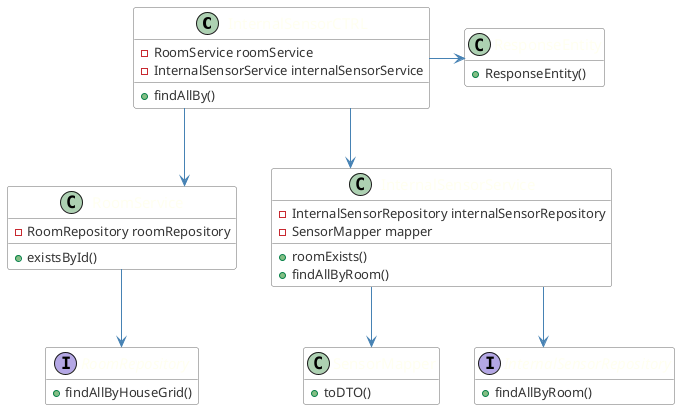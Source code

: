 @startuml


skinparam linetype ortho
hide empty members

skinparam class {
	ArrowColor SteelBlue
	BorderColor Dimgray
	HeaderBackgroundColor SteelBlue
	BackgroundColor White
	FontName Calibri bold
	AttributeFontColor #333
	AttributeFontName Calibri
	AttributeFontSize 13
	FontColor Ivory
	FontSize 15
}


hide empty members

class InternalSensorCTRL{

-RoomService roomService
-InternalSensorService internalSensorService
+findAllBy()
}

class RoomService{

- RoomRepository roomRepository
+existsById()
}


class InternalSensorService{

-InternalSensorRepository internalSensorRepository
-SensorMapper mapper
+roomExists()
+findAllByRoom()


}


class SensorMapper{
+toDTO()
}

Interface RoomRepository{

+findAllByHouseGrid()

}

class ResponseEntity{

+ResponseEntity()
}


Interface InternalSensorRepository{

+findAllByRoom()
}



InternalSensorCTRL --> InternalSensorService

InternalSensorCTRL --> RoomService

InternalSensorService --> InternalSensorRepository

RoomService --> RoomRepository

InternalSensorCTRL -> ResponseEntity
InternalSensorService -->SensorMapper



@enduml